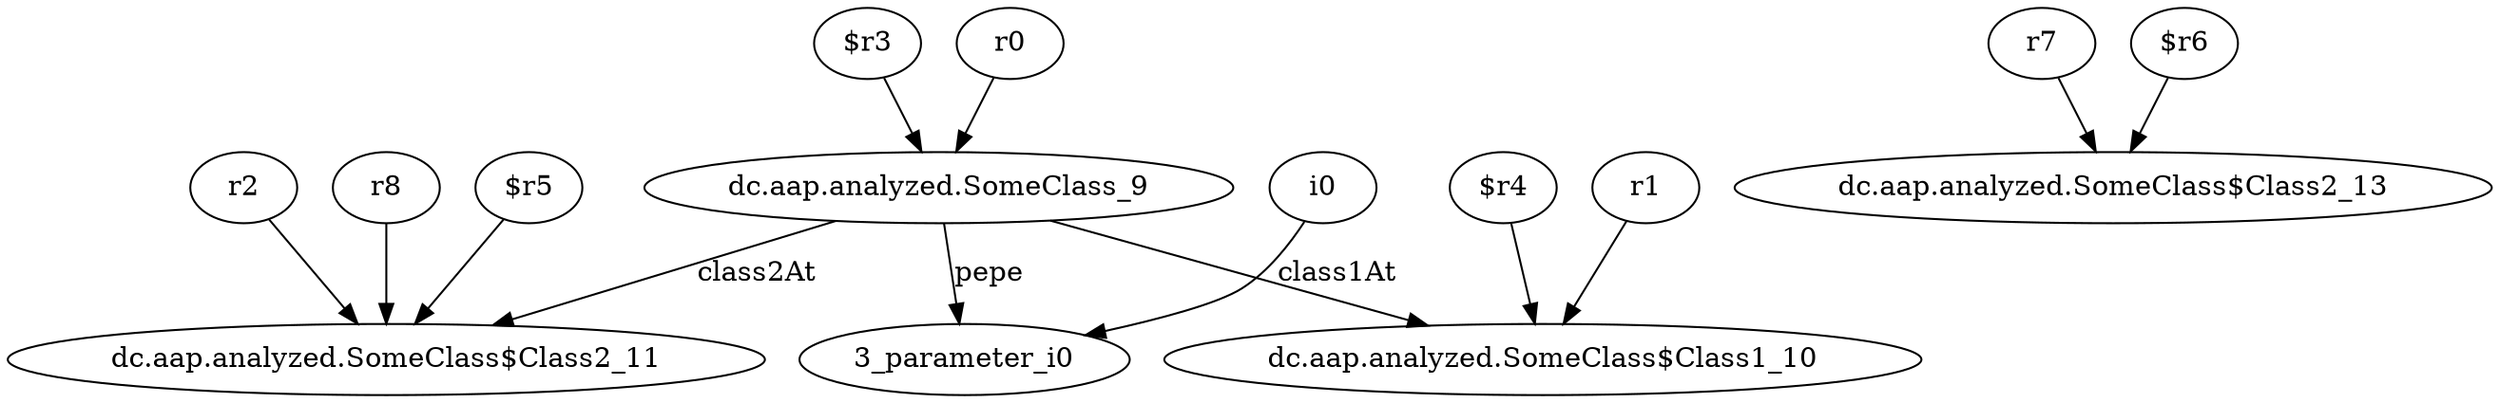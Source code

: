 digraph {
"r2"->"dc.aap.analyzed.SomeClass$Class2_11"
"$r3"->"dc.aap.analyzed.SomeClass_9"
"r7"->"dc.aap.analyzed.SomeClass$Class2_13"
"$r4"->"dc.aap.analyzed.SomeClass$Class1_10"
"r8"->"dc.aap.analyzed.SomeClass$Class2_11"
"$r5"->"dc.aap.analyzed.SomeClass$Class2_11"
"i0"->"3_parameter_i0"
"$r6"->"dc.aap.analyzed.SomeClass$Class2_13"
"r0"->"dc.aap.analyzed.SomeClass_9"
"r1"->"dc.aap.analyzed.SomeClass$Class1_10"
"dc.aap.analyzed.SomeClass_9"->"dc.aap.analyzed.SomeClass$Class2_11"[label="class2At"]
"dc.aap.analyzed.SomeClass_9"->"dc.aap.analyzed.SomeClass$Class1_10"[label="class1At"]
"dc.aap.analyzed.SomeClass_9"->"3_parameter_i0"[label="pepe"]
}
